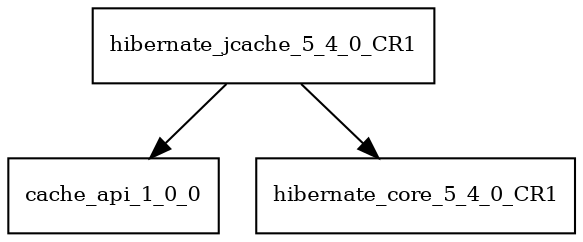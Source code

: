 digraph hibernate_jcache_5_4_0_CR1_dependencies {
  node [shape = box, fontsize=10.0];
  hibernate_jcache_5_4_0_CR1 -> cache_api_1_0_0;
  hibernate_jcache_5_4_0_CR1 -> hibernate_core_5_4_0_CR1;
}
